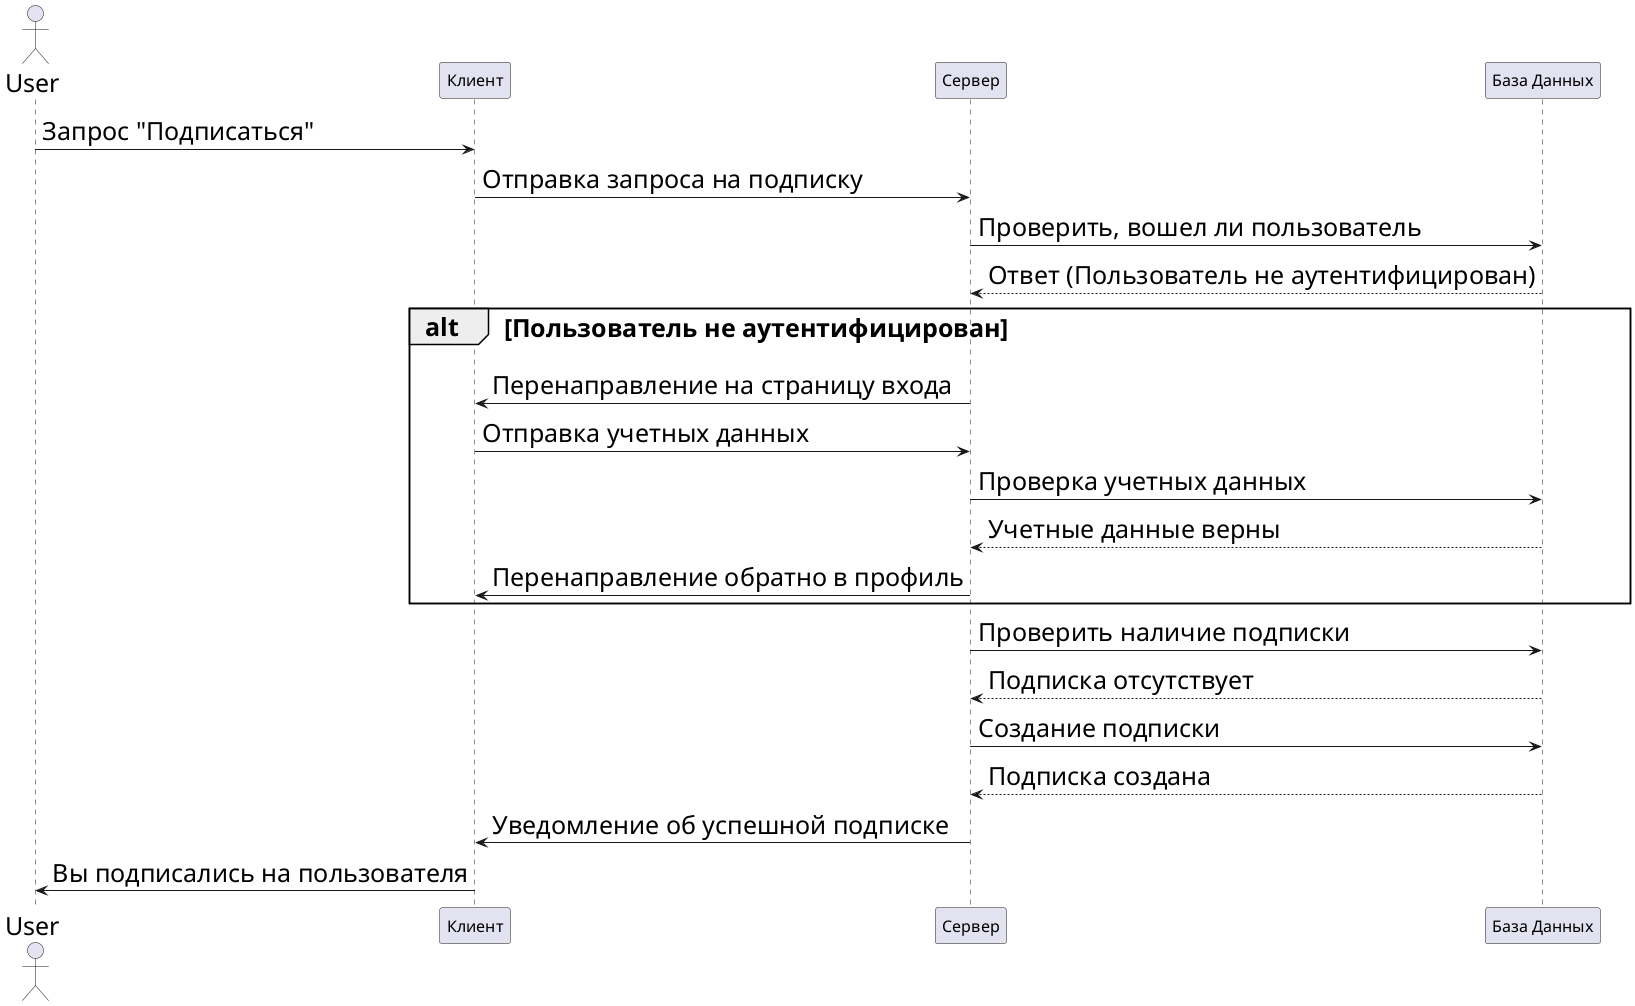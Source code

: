 
@startuml
skinparam DefaultFontSize 25
skinparam ParticipantFontSize 16
skinparam ActorFontSize 25
skinparam ParticipantPadding 20
skinparam BoxPadding 25

actor User
participant "Клиент" as Browser
participant "Сервер" as Backend
participant "База Данных" as Database

User -> Browser: Запрос "Подписаться"
Browser -> Backend: Отправка запроса на подписку
Backend -> Database: Проверить, вошел ли пользователь
Database --> Backend: Ответ (Пользователь не аутентифицирован)

alt Пользователь не аутентифицирован
    Backend -> Browser: Перенаправление на страницу входа
    Browser -> Backend: Отправка учетных данных
    Backend -> Database: Проверка учетных данных
    Database --> Backend: Учетные данные верны
    Backend -> Browser: Перенаправление обратно в профиль
end

Backend -> Database: Проверить наличие подписки
Database --> Backend: Подписка отсутствует
Backend -> Database: Создание подписки
Database --> Backend: Подписка создана
Backend -> Browser: Уведомление об успешной подписке
Browser -> User: Вы подписались на пользователя
@enduml

